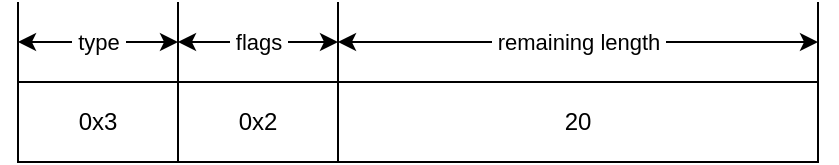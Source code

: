 <mxfile>
    <diagram id="rb4kN5c_eUNq_eQlPd0v" name="Page-1">
        <mxGraphModel dx="572" dy="914" grid="1" gridSize="10" guides="1" tooltips="1" connect="1" arrows="1" fold="1" page="1" pageScale="1" pageWidth="827" pageHeight="1169" math="0" shadow="0">
            <root>
                <mxCell id="0"/>
                <mxCell id="1" parent="0"/>
                <mxCell id="2" value="0x3" style="rounded=0;whiteSpace=wrap;html=1;" parent="1" vertex="1">
                    <mxGeometry x="40" y="120" width="80" height="40" as="geometry"/>
                </mxCell>
                <mxCell id="3" value="0x2" style="rounded=0;whiteSpace=wrap;html=1;" parent="1" vertex="1">
                    <mxGeometry x="120" y="120" width="80" height="40" as="geometry"/>
                </mxCell>
                <mxCell id="4" value="20" style="rounded=0;whiteSpace=wrap;html=1;" parent="1" vertex="1">
                    <mxGeometry x="200" y="120" width="240" height="40" as="geometry"/>
                </mxCell>
                <mxCell id="5" value="" style="endArrow=none;html=1;exitX=0;exitY=0;exitDx=0;exitDy=0;" parent="1" source="2" edge="1">
                    <mxGeometry width="50" height="50" relative="1" as="geometry">
                        <mxPoint x="50" y="100" as="sourcePoint"/>
                        <mxPoint x="40" y="80" as="targetPoint"/>
                    </mxGeometry>
                </mxCell>
                <mxCell id="6" value="" style="endArrow=none;html=1;exitX=0;exitY=0;exitDx=0;exitDy=0;" parent="1" source="4" edge="1">
                    <mxGeometry width="50" height="50" relative="1" as="geometry">
                        <mxPoint x="50" y="130" as="sourcePoint"/>
                        <mxPoint x="200" y="80" as="targetPoint"/>
                        <Array as="points">
                            <mxPoint x="200" y="100"/>
                        </Array>
                    </mxGeometry>
                </mxCell>
                <mxCell id="7" value="" style="endArrow=none;html=1;exitX=1;exitY=0;exitDx=0;exitDy=0;" parent="1" edge="1">
                    <mxGeometry width="50" height="50" relative="1" as="geometry">
                        <mxPoint x="440" y="120" as="sourcePoint"/>
                        <mxPoint x="440" y="80" as="targetPoint"/>
                    </mxGeometry>
                </mxCell>
                <mxCell id="8" value="&amp;nbsp;remaining length&amp;nbsp;" style="endArrow=classic;startArrow=classic;html=1;" parent="1" edge="1">
                    <mxGeometry width="50" height="50" relative="1" as="geometry">
                        <mxPoint x="200" y="100" as="sourcePoint"/>
                        <mxPoint x="440" y="100" as="targetPoint"/>
                    </mxGeometry>
                </mxCell>
                <mxCell id="9" value="&amp;nbsp;type&amp;nbsp;" style="endArrow=classic;startArrow=classic;html=1;" parent="1" edge="1">
                    <mxGeometry width="50" height="50" relative="1" as="geometry">
                        <mxPoint x="40" y="100" as="sourcePoint"/>
                        <mxPoint x="120" y="100" as="targetPoint"/>
                    </mxGeometry>
                </mxCell>
                <mxCell id="10" value="" style="endArrow=none;html=1;exitX=0;exitY=0;exitDx=0;exitDy=0;" parent="1" source="3" edge="1">
                    <mxGeometry width="50" height="50" relative="1" as="geometry">
                        <mxPoint x="210" y="130" as="sourcePoint"/>
                        <mxPoint x="120" y="80" as="targetPoint"/>
                        <Array as="points"/>
                    </mxGeometry>
                </mxCell>
                <mxCell id="11" value="&amp;nbsp;flags&amp;nbsp;" style="endArrow=classic;startArrow=classic;html=1;" parent="1" edge="1">
                    <mxGeometry width="50" height="50" relative="1" as="geometry">
                        <mxPoint x="120" y="100" as="sourcePoint"/>
                        <mxPoint x="200" y="100" as="targetPoint"/>
                    </mxGeometry>
                </mxCell>
            </root>
        </mxGraphModel>
    </diagram>
    <diagram id="HUJJTAxG2l86Py9Zz957" name="Page-2">
        <mxGraphModel dx="572" dy="914" grid="1" gridSize="10" guides="1" tooltips="1" connect="1" arrows="1" fold="1" page="1" pageScale="1" pageWidth="827" pageHeight="1169" math="0" shadow="0">
            <root>
                <mxCell id="0"/>
                <mxCell id="1" parent="0"/>
                <mxCell id="Z7gt3RE4AIzOLimMYJg0-1" value="11" style="rounded=0;whiteSpace=wrap;html=1;" parent="1" vertex="1">
                    <mxGeometry x="40" y="120" width="80" height="40" as="geometry"/>
                </mxCell>
                <mxCell id="Z7gt3RE4AIzOLimMYJg0-2" value="&quot;sensor/data&quot;" style="rounded=0;whiteSpace=wrap;html=1;" parent="1" vertex="1">
                    <mxGeometry x="120" y="120" width="160" height="40" as="geometry"/>
                </mxCell>
                <mxCell id="Z7gt3RE4AIzOLimMYJg0-3" value="1234" style="rounded=0;whiteSpace=wrap;html=1;" parent="1" vertex="1">
                    <mxGeometry x="280" y="120" width="80" height="40" as="geometry"/>
                </mxCell>
                <mxCell id="Z7gt3RE4AIzOLimMYJg0-4" value="&amp;nbsp;topic length&amp;nbsp;" style="endArrow=classic;startArrow=classic;html=1;" parent="1" edge="1">
                    <mxGeometry width="50" height="50" relative="1" as="geometry">
                        <mxPoint x="40" y="100" as="sourcePoint"/>
                        <mxPoint x="120" y="100" as="targetPoint"/>
                    </mxGeometry>
                </mxCell>
                <mxCell id="Z7gt3RE4AIzOLimMYJg0-5" value="" style="endArrow=none;html=1;exitX=0;exitY=0;exitDx=0;exitDy=0;" parent="1" edge="1">
                    <mxGeometry width="50" height="50" relative="1" as="geometry">
                        <mxPoint x="40" y="120" as="sourcePoint"/>
                        <mxPoint x="40" y="80" as="targetPoint"/>
                    </mxGeometry>
                </mxCell>
                <mxCell id="Z7gt3RE4AIzOLimMYJg0-6" value="" style="endArrow=none;html=1;exitX=0;exitY=0;exitDx=0;exitDy=0;" parent="1" edge="1">
                    <mxGeometry width="50" height="50" relative="1" as="geometry">
                        <mxPoint x="120" y="120" as="sourcePoint"/>
                        <mxPoint x="120" y="80" as="targetPoint"/>
                    </mxGeometry>
                </mxCell>
                <mxCell id="Z7gt3RE4AIzOLimMYJg0-7" value="packet id&amp;nbsp;" style="endArrow=classic;startArrow=classic;html=1;" parent="1" edge="1">
                    <mxGeometry width="50" height="50" relative="1" as="geometry">
                        <mxPoint x="280" y="100" as="sourcePoint"/>
                        <mxPoint x="360" y="100" as="targetPoint"/>
                    </mxGeometry>
                </mxCell>
                <mxCell id="Z7gt3RE4AIzOLimMYJg0-8" value="" style="endArrow=none;html=1;exitX=0;exitY=0;exitDx=0;exitDy=0;" parent="1" edge="1">
                    <mxGeometry width="50" height="50" relative="1" as="geometry">
                        <mxPoint x="360" y="120" as="sourcePoint"/>
                        <mxPoint x="360" y="80" as="targetPoint"/>
                    </mxGeometry>
                </mxCell>
                <mxCell id="Z7gt3RE4AIzOLimMYJg0-9" value="" style="endArrow=none;html=1;exitX=1;exitY=0;exitDx=0;exitDy=0;" parent="1" source="Z7gt3RE4AIzOLimMYJg0-2" edge="1">
                    <mxGeometry width="50" height="50" relative="1" as="geometry">
                        <mxPoint x="239" y="120" as="sourcePoint"/>
                        <mxPoint x="280" y="80" as="targetPoint"/>
                    </mxGeometry>
                </mxCell>
                <mxCell id="Z7gt3RE4AIzOLimMYJg0-10" value="&amp;nbsp;topic&amp;nbsp;" style="endArrow=classic;startArrow=classic;html=1;" parent="1" edge="1">
                    <mxGeometry width="50" height="50" relative="1" as="geometry">
                        <mxPoint x="120" y="100" as="sourcePoint"/>
                        <mxPoint x="280" y="100" as="targetPoint"/>
                    </mxGeometry>
                </mxCell>
            </root>
        </mxGraphModel>
    </diagram>
    <diagram id="3853kXjf62I-yqProJBT" name="Page-3">
        <mxGraphModel dx="572" dy="914" grid="1" gridSize="10" guides="1" tooltips="1" connect="1" arrows="1" fold="1" page="1" pageScale="1" pageWidth="827" pageHeight="1169" math="0" shadow="0">
            <root>
                <mxCell id="0"/>
                <mxCell id="1" parent="0"/>
                <mxCell id="65h30azMo8BsrffbKy4c-1" value="&quot;25.3C&quot;" style="rounded=0;whiteSpace=wrap;html=1;" parent="1" vertex="1">
                    <mxGeometry x="80" y="80" width="280" height="40" as="geometry"/>
                </mxCell>
                <mxCell id="65h30azMo8BsrffbKy4c-2" value="&amp;nbsp;message&amp;nbsp;" style="endArrow=classic;startArrow=classic;html=1;" parent="1" edge="1">
                    <mxGeometry width="50" height="50" relative="1" as="geometry">
                        <mxPoint x="80" y="60" as="sourcePoint"/>
                        <mxPoint x="360" y="60" as="targetPoint"/>
                    </mxGeometry>
                </mxCell>
                <mxCell id="65h30azMo8BsrffbKy4c-3" value="" style="endArrow=none;html=1;" parent="1" edge="1">
                    <mxGeometry width="50" height="50" relative="1" as="geometry">
                        <mxPoint x="80" y="80" as="sourcePoint"/>
                        <mxPoint x="80" y="40" as="targetPoint"/>
                    </mxGeometry>
                </mxCell>
                <mxCell id="65h30azMo8BsrffbKy4c-4" value="" style="endArrow=none;html=1;exitX=1;exitY=0;exitDx=0;exitDy=0;" parent="1" source="65h30azMo8BsrffbKy4c-1" edge="1">
                    <mxGeometry width="50" height="50" relative="1" as="geometry">
                        <mxPoint x="90" y="90" as="sourcePoint"/>
                        <mxPoint x="360" y="40" as="targetPoint"/>
                    </mxGeometry>
                </mxCell>
            </root>
        </mxGraphModel>
    </diagram>
</mxfile>